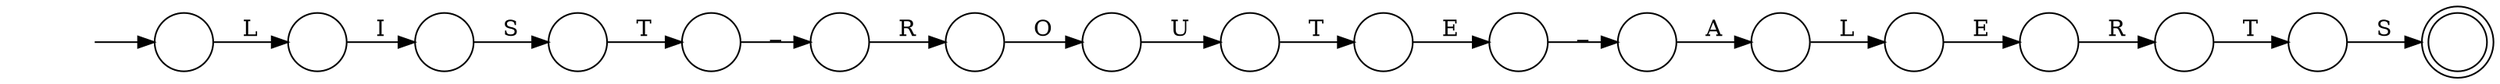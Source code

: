 digraph Automaton {
  rankdir = LR;
  0 [shape=circle,label=""];
  0 -> 8 [label="_"]
  1 [shape=circle,label=""];
  1 -> 7 [label="S"]
  2 [shape=circle,label=""];
  2 -> 13 [label="S"]
  3 [shape=circle,label=""];
  3 -> 10 [label="O"]
  4 [shape=circle,label=""];
  4 -> 15 [label="E"]
  5 [shape=circle,label=""];
  5 -> 2 [label="I"]
  6 [shape=circle,label=""];
  6 -> 4 [label="L"]
  7 [shape=doublecircle,label=""];
  8 [shape=circle,label=""];
  8 -> 6 [label="A"]
  9 [shape=circle,label=""];
  initial [shape=plaintext,label=""];
  initial -> 9
  9 -> 5 [label="L"]
  10 [shape=circle,label=""];
  10 -> 11 [label="U"]
  11 [shape=circle,label=""];
  11 -> 12 [label="T"]
  12 [shape=circle,label=""];
  12 -> 0 [label="E"]
  13 [shape=circle,label=""];
  13 -> 16 [label="T"]
  14 [shape=circle,label=""];
  14 -> 3 [label="R"]
  15 [shape=circle,label=""];
  15 -> 17 [label="R"]
  16 [shape=circle,label=""];
  16 -> 14 [label="_"]
  17 [shape=circle,label=""];
  17 -> 1 [label="T"]
}
